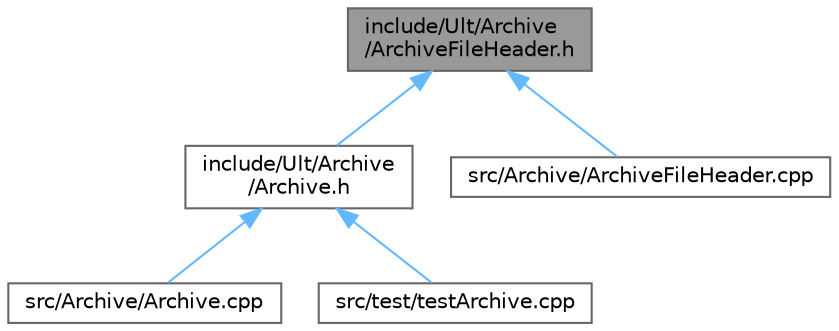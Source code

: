 digraph "include/Ult/Archive/ArchiveFileHeader.h"
{
 // LATEX_PDF_SIZE
  bgcolor="transparent";
  edge [fontname=Helvetica,fontsize=10,labelfontname=Helvetica,labelfontsize=10];
  node [fontname=Helvetica,fontsize=10,shape=box,height=0.2,width=0.4];
  Node1 [id="Node000001",label="include/Ult/Archive\l/ArchiveFileHeader.h",height=0.2,width=0.4,color="gray40", fillcolor="grey60", style="filled", fontcolor="black",tooltip=" "];
  Node1 -> Node2 [id="edge1_Node000001_Node000002",dir="back",color="steelblue1",style="solid",tooltip=" "];
  Node2 [id="Node000002",label="include/Ult/Archive\l/Archive.h",height=0.2,width=0.4,color="grey40", fillcolor="white", style="filled",URL="$_archive_8h.html",tooltip=" "];
  Node2 -> Node3 [id="edge2_Node000002_Node000003",dir="back",color="steelblue1",style="solid",tooltip=" "];
  Node3 [id="Node000003",label="src/Archive/Archive.cpp",height=0.2,width=0.4,color="grey40", fillcolor="white", style="filled",URL="$_archive_8cpp.html",tooltip=" "];
  Node2 -> Node4 [id="edge3_Node000002_Node000004",dir="back",color="steelblue1",style="solid",tooltip=" "];
  Node4 [id="Node000004",label="src/test/testArchive.cpp",height=0.2,width=0.4,color="grey40", fillcolor="white", style="filled",URL="$test_archive_8cpp.html",tooltip=" "];
  Node1 -> Node5 [id="edge4_Node000001_Node000005",dir="back",color="steelblue1",style="solid",tooltip=" "];
  Node5 [id="Node000005",label="src/Archive/ArchiveFileHeader.cpp",height=0.2,width=0.4,color="grey40", fillcolor="white", style="filled",URL="$_archive_file_header_8cpp.html",tooltip=" "];
}
